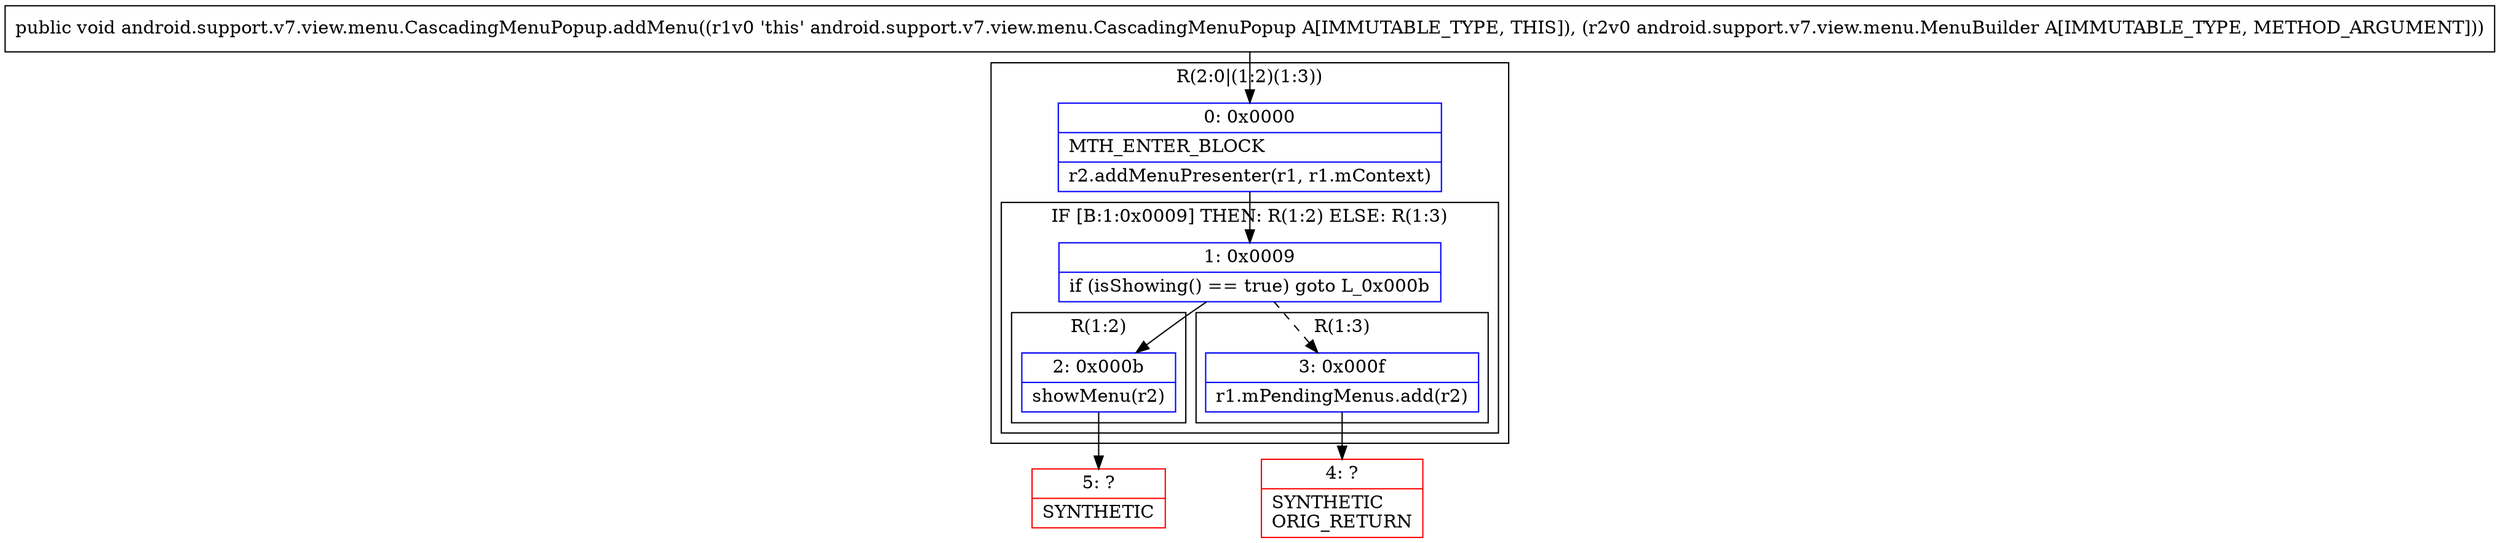 digraph "CFG forandroid.support.v7.view.menu.CascadingMenuPopup.addMenu(Landroid\/support\/v7\/view\/menu\/MenuBuilder;)V" {
subgraph cluster_Region_558794320 {
label = "R(2:0|(1:2)(1:3))";
node [shape=record,color=blue];
Node_0 [shape=record,label="{0\:\ 0x0000|MTH_ENTER_BLOCK\l|r2.addMenuPresenter(r1, r1.mContext)\l}"];
subgraph cluster_IfRegion_1922778980 {
label = "IF [B:1:0x0009] THEN: R(1:2) ELSE: R(1:3)";
node [shape=record,color=blue];
Node_1 [shape=record,label="{1\:\ 0x0009|if (isShowing() == true) goto L_0x000b\l}"];
subgraph cluster_Region_1791502915 {
label = "R(1:2)";
node [shape=record,color=blue];
Node_2 [shape=record,label="{2\:\ 0x000b|showMenu(r2)\l}"];
}
subgraph cluster_Region_858596164 {
label = "R(1:3)";
node [shape=record,color=blue];
Node_3 [shape=record,label="{3\:\ 0x000f|r1.mPendingMenus.add(r2)\l}"];
}
}
}
Node_4 [shape=record,color=red,label="{4\:\ ?|SYNTHETIC\lORIG_RETURN\l}"];
Node_5 [shape=record,color=red,label="{5\:\ ?|SYNTHETIC\l}"];
MethodNode[shape=record,label="{public void android.support.v7.view.menu.CascadingMenuPopup.addMenu((r1v0 'this' android.support.v7.view.menu.CascadingMenuPopup A[IMMUTABLE_TYPE, THIS]), (r2v0 android.support.v7.view.menu.MenuBuilder A[IMMUTABLE_TYPE, METHOD_ARGUMENT])) }"];
MethodNode -> Node_0;
Node_0 -> Node_1;
Node_1 -> Node_2;
Node_1 -> Node_3[style=dashed];
Node_2 -> Node_5;
Node_3 -> Node_4;
}

